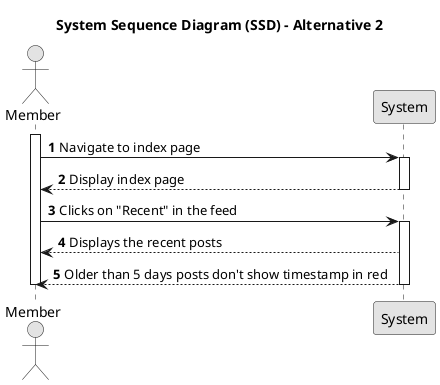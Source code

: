 @startuml SSD1
skinparam monochrome true
skinparam packageStyle rectangle
skinparam shadowing false

title System Sequence Diagram (SSD) - Alternative 2

autonumber

actor "Member" as Member
participant "System" as System

activate Member
    Member -> System: Navigate to index page
    activate System
        System --> Member: Display index page
    deactivate System
    Member -> System: Clicks on "Recent" in the feed
    activate System
        System --> Member: Displays the recent posts
        System --> Member: Older than 5 days posts don't show timestamp in red
    deactivate System
    deactivate Member


@enduml
